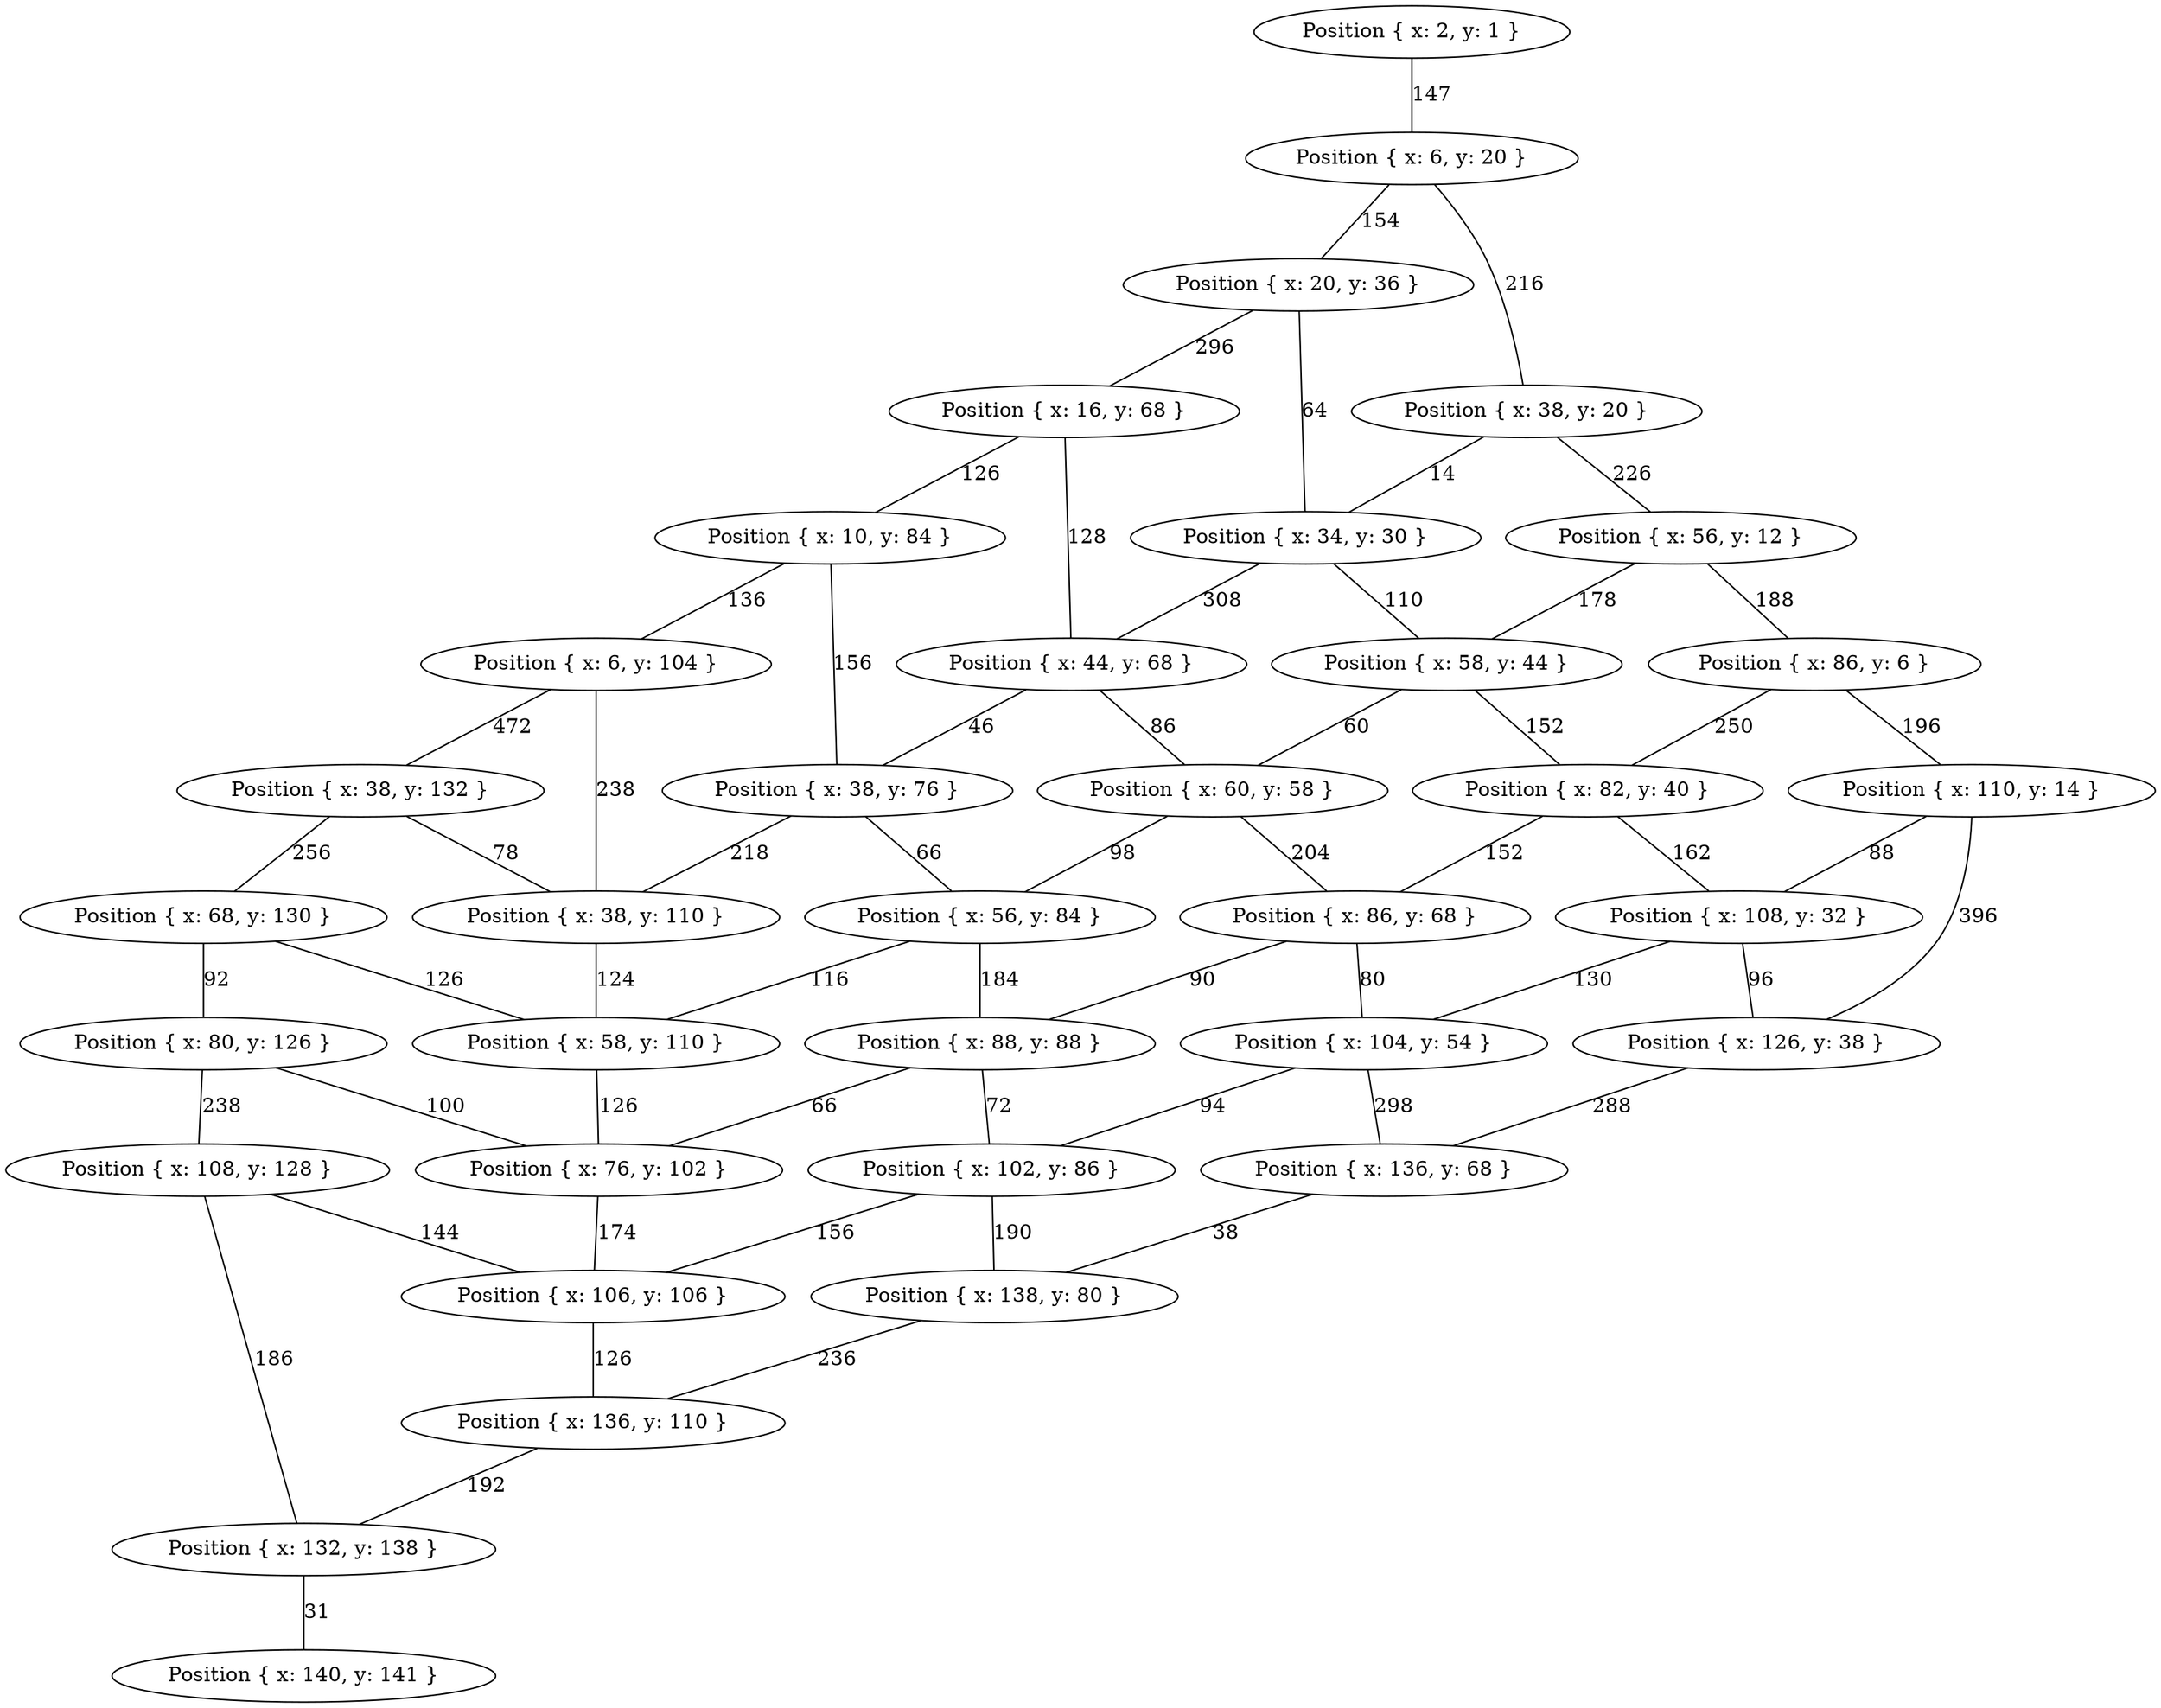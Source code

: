 graph {
    0 [ label = "Position { x: 2, y: 1 }" ]
    1 [ label = "Position { x: 6, y: 20 }" ]
    2 [ label = "Position { x: 20, y: 36 }" ]
    3 [ label = "Position { x: 38, y: 20 }" ]
    4 [ label = "Position { x: 16, y: 68 }" ]
    5 [ label = "Position { x: 34, y: 30 }" ]
    6 [ label = "Position { x: 56, y: 12 }" ]
    7 [ label = "Position { x: 10, y: 84 }" ]
    8 [ label = "Position { x: 44, y: 68 }" ]
    9 [ label = "Position { x: 58, y: 44 }" ]
    10 [ label = "Position { x: 86, y: 6 }" ]
    11 [ label = "Position { x: 6, y: 104 }" ]
    12 [ label = "Position { x: 38, y: 76 }" ]
    13 [ label = "Position { x: 60, y: 58 }" ]
    14 [ label = "Position { x: 82, y: 40 }" ]
    15 [ label = "Position { x: 110, y: 14 }" ]
    16 [ label = "Position { x: 38, y: 132 }" ]
    17 [ label = "Position { x: 38, y: 110 }" ]
    18 [ label = "Position { x: 56, y: 84 }" ]
    19 [ label = "Position { x: 86, y: 68 }" ]
    20 [ label = "Position { x: 108, y: 32 }" ]
    21 [ label = "Position { x: 126, y: 38 }" ]
    22 [ label = "Position { x: 68, y: 130 }" ]
    23 [ label = "Position { x: 58, y: 110 }" ]
    24 [ label = "Position { x: 88, y: 88 }" ]
    25 [ label = "Position { x: 104, y: 54 }" ]
    26 [ label = "Position { x: 136, y: 68 }" ]
    27 [ label = "Position { x: 80, y: 126 }" ]
    28 [ label = "Position { x: 76, y: 102 }" ]
    29 [ label = "Position { x: 102, y: 86 }" ]
    30 [ label = "Position { x: 138, y: 80 }" ]
    31 [ label = "Position { x: 108, y: 128 }" ]
    32 [ label = "Position { x: 106, y: 106 }" ]
    33 [ label = "Position { x: 136, y: 110 }" ]
    34 [ label = "Position { x: 132, y: 138 }" ]
    35 [ label = "Position { x: 140, y: 141 }" ]
    0 -- 1 [ label = "147" ]
    1 -- 2 [ label = "154" ]
    1 -- 3 [ label = "216" ]
    2 -- 4 [ label = "296" ]
    2 -- 5 [ label = "64" ]
    3 -- 5 [ label = "14" ]
    3 -- 6 [ label = "226" ]
    4 -- 7 [ label = "126" ]
    4 -- 8 [ label = "128" ]
    5 -- 8 [ label = "308" ]
    5 -- 9 [ label = "110" ]
    6 -- 9 [ label = "178" ]
    6 -- 10 [ label = "188" ]
    7 -- 11 [ label = "136" ]
    7 -- 12 [ label = "156" ]
    8 -- 12 [ label = "46" ]
    8 -- 13 [ label = "86" ]
    9 -- 13 [ label = "60" ]
    9 -- 14 [ label = "152" ]
    10 -- 14 [ label = "250" ]
    10 -- 15 [ label = "196" ]
    11 -- 16 [ label = "472" ]
    11 -- 17 [ label = "238" ]
    12 -- 17 [ label = "218" ]
    12 -- 18 [ label = "66" ]
    13 -- 18 [ label = "98" ]
    13 -- 19 [ label = "204" ]
    14 -- 19 [ label = "152" ]
    14 -- 20 [ label = "162" ]
    15 -- 20 [ label = "88" ]
    15 -- 21 [ label = "396" ]
    16 -- 17 [ label = "78" ]
    16 -- 22 [ label = "256" ]
    17 -- 23 [ label = "124" ]
    18 -- 23 [ label = "116" ]
    18 -- 24 [ label = "184" ]
    19 -- 24 [ label = "90" ]
    19 -- 25 [ label = "80" ]
    20 -- 25 [ label = "130" ]
    20 -- 21 [ label = "96" ]
    21 -- 26 [ label = "288" ]
    22 -- 23 [ label = "126" ]
    22 -- 27 [ label = "92" ]
    23 -- 28 [ label = "126" ]
    24 -- 28 [ label = "66" ]
    24 -- 29 [ label = "72" ]
    25 -- 29 [ label = "94" ]
    25 -- 26 [ label = "298" ]
    26 -- 30 [ label = "38" ]
    27 -- 28 [ label = "100" ]
    27 -- 31 [ label = "238" ]
    28 -- 32 [ label = "174" ]
    29 -- 32 [ label = "156" ]
    29 -- 30 [ label = "190" ]
    30 -- 33 [ label = "236" ]
    31 -- 32 [ label = "144" ]
    31 -- 34 [ label = "186" ]
    32 -- 33 [ label = "126" ]
    33 -- 34 [ label = "192" ]
    34 -- 35 [ label = "31" ]
}